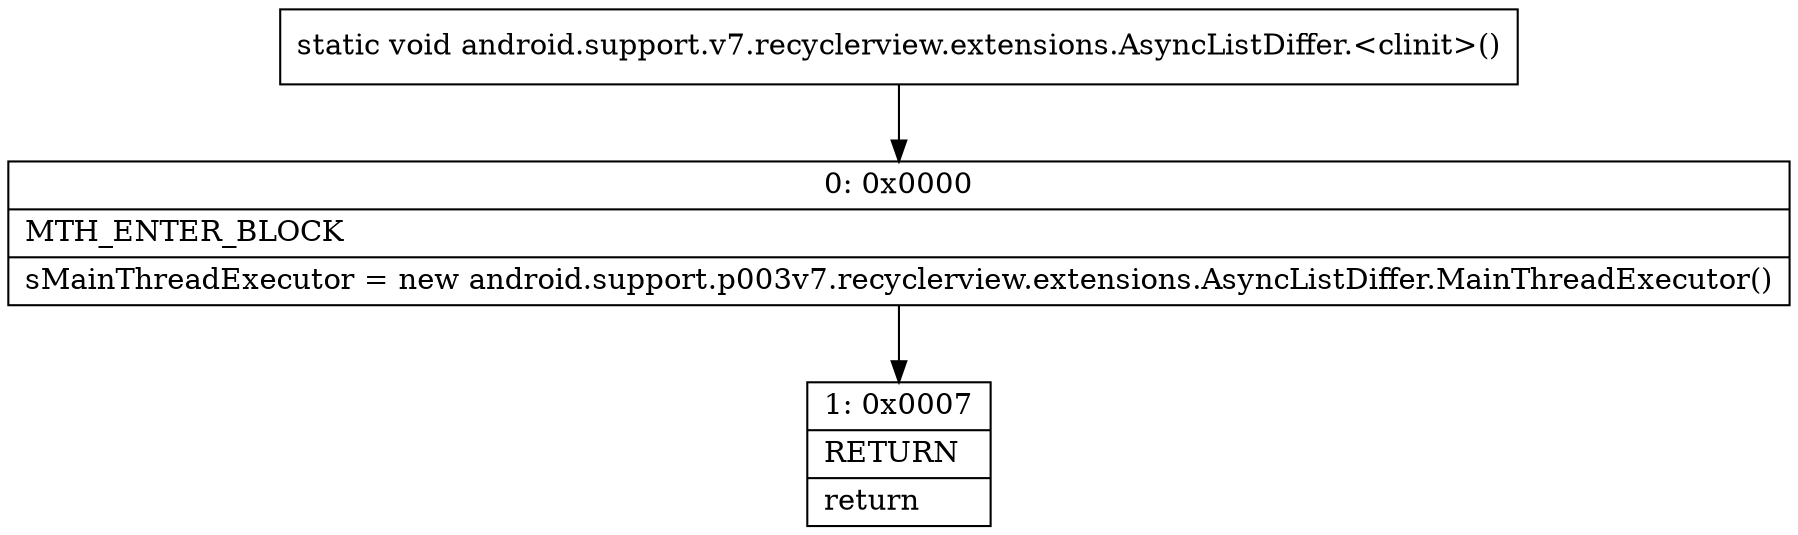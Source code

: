 digraph "CFG forandroid.support.v7.recyclerview.extensions.AsyncListDiffer.\<clinit\>()V" {
Node_0 [shape=record,label="{0\:\ 0x0000|MTH_ENTER_BLOCK\l|sMainThreadExecutor = new android.support.p003v7.recyclerview.extensions.AsyncListDiffer.MainThreadExecutor()\l}"];
Node_1 [shape=record,label="{1\:\ 0x0007|RETURN\l|return\l}"];
MethodNode[shape=record,label="{static void android.support.v7.recyclerview.extensions.AsyncListDiffer.\<clinit\>() }"];
MethodNode -> Node_0;
Node_0 -> Node_1;
}

